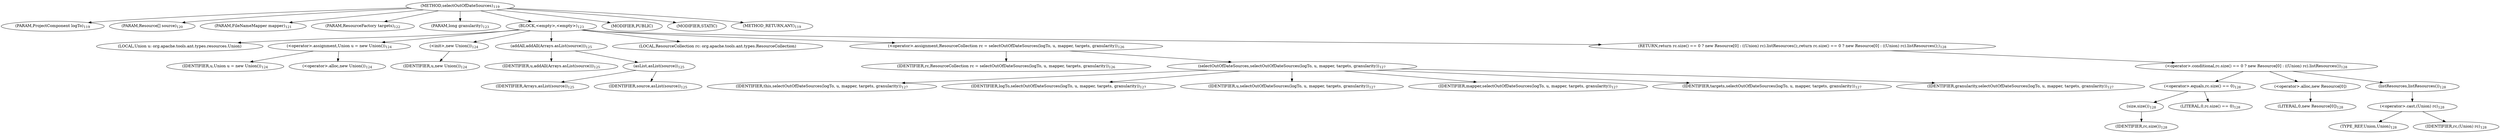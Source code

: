 digraph "selectOutOfDateSources" {  
"147" [label = <(METHOD,selectOutOfDateSources)<SUB>119</SUB>> ]
"148" [label = <(PARAM,ProjectComponent logTo)<SUB>119</SUB>> ]
"149" [label = <(PARAM,Resource[] source)<SUB>120</SUB>> ]
"150" [label = <(PARAM,FileNameMapper mapper)<SUB>121</SUB>> ]
"151" [label = <(PARAM,ResourceFactory targets)<SUB>122</SUB>> ]
"152" [label = <(PARAM,long granularity)<SUB>123</SUB>> ]
"153" [label = <(BLOCK,&lt;empty&gt;,&lt;empty&gt;)<SUB>123</SUB>> ]
"23" [label = <(LOCAL,Union u: org.apache.tools.ant.types.resources.Union)> ]
"154" [label = <(&lt;operator&gt;.assignment,Union u = new Union())<SUB>124</SUB>> ]
"155" [label = <(IDENTIFIER,u,Union u = new Union())<SUB>124</SUB>> ]
"156" [label = <(&lt;operator&gt;.alloc,new Union())<SUB>124</SUB>> ]
"157" [label = <(&lt;init&gt;,new Union())<SUB>124</SUB>> ]
"22" [label = <(IDENTIFIER,u,new Union())<SUB>124</SUB>> ]
"158" [label = <(addAll,addAll(Arrays.asList(source)))<SUB>125</SUB>> ]
"159" [label = <(IDENTIFIER,u,addAll(Arrays.asList(source)))<SUB>125</SUB>> ]
"160" [label = <(asList,asList(source))<SUB>125</SUB>> ]
"161" [label = <(IDENTIFIER,Arrays,asList(source))<SUB>125</SUB>> ]
"162" [label = <(IDENTIFIER,source,asList(source))<SUB>125</SUB>> ]
"163" [label = <(LOCAL,ResourceCollection rc: org.apache.tools.ant.types.ResourceCollection)> ]
"164" [label = <(&lt;operator&gt;.assignment,ResourceCollection rc = selectOutOfDateSources(logTo, u, mapper, targets, granularity))<SUB>126</SUB>> ]
"165" [label = <(IDENTIFIER,rc,ResourceCollection rc = selectOutOfDateSources(logTo, u, mapper, targets, granularity))<SUB>126</SUB>> ]
"166" [label = <(selectOutOfDateSources,selectOutOfDateSources(logTo, u, mapper, targets, granularity))<SUB>127</SUB>> ]
"167" [label = <(IDENTIFIER,this,selectOutOfDateSources(logTo, u, mapper, targets, granularity))<SUB>127</SUB>> ]
"168" [label = <(IDENTIFIER,logTo,selectOutOfDateSources(logTo, u, mapper, targets, granularity))<SUB>127</SUB>> ]
"169" [label = <(IDENTIFIER,u,selectOutOfDateSources(logTo, u, mapper, targets, granularity))<SUB>127</SUB>> ]
"170" [label = <(IDENTIFIER,mapper,selectOutOfDateSources(logTo, u, mapper, targets, granularity))<SUB>127</SUB>> ]
"171" [label = <(IDENTIFIER,targets,selectOutOfDateSources(logTo, u, mapper, targets, granularity))<SUB>127</SUB>> ]
"172" [label = <(IDENTIFIER,granularity,selectOutOfDateSources(logTo, u, mapper, targets, granularity))<SUB>127</SUB>> ]
"173" [label = <(RETURN,return rc.size() == 0 ? new Resource[0] : ((Union) rc).listResources();,return rc.size() == 0 ? new Resource[0] : ((Union) rc).listResources();)<SUB>128</SUB>> ]
"174" [label = <(&lt;operator&gt;.conditional,rc.size() == 0 ? new Resource[0] : ((Union) rc).listResources())<SUB>128</SUB>> ]
"175" [label = <(&lt;operator&gt;.equals,rc.size() == 0)<SUB>128</SUB>> ]
"176" [label = <(size,size())<SUB>128</SUB>> ]
"177" [label = <(IDENTIFIER,rc,size())<SUB>128</SUB>> ]
"178" [label = <(LITERAL,0,rc.size() == 0)<SUB>128</SUB>> ]
"179" [label = <(&lt;operator&gt;.alloc,new Resource[0])> ]
"180" [label = <(LITERAL,0,new Resource[0])<SUB>128</SUB>> ]
"181" [label = <(listResources,listResources())<SUB>128</SUB>> ]
"182" [label = <(&lt;operator&gt;.cast,(Union) rc)<SUB>128</SUB>> ]
"183" [label = <(TYPE_REF,Union,Union)<SUB>128</SUB>> ]
"184" [label = <(IDENTIFIER,rc,(Union) rc)<SUB>128</SUB>> ]
"185" [label = <(MODIFIER,PUBLIC)> ]
"186" [label = <(MODIFIER,STATIC)> ]
"187" [label = <(METHOD_RETURN,ANY)<SUB>119</SUB>> ]
  "147" -> "148" 
  "147" -> "149" 
  "147" -> "150" 
  "147" -> "151" 
  "147" -> "152" 
  "147" -> "153" 
  "147" -> "185" 
  "147" -> "186" 
  "147" -> "187" 
  "153" -> "23" 
  "153" -> "154" 
  "153" -> "157" 
  "153" -> "158" 
  "153" -> "163" 
  "153" -> "164" 
  "153" -> "173" 
  "154" -> "155" 
  "154" -> "156" 
  "157" -> "22" 
  "158" -> "159" 
  "158" -> "160" 
  "160" -> "161" 
  "160" -> "162" 
  "164" -> "165" 
  "164" -> "166" 
  "166" -> "167" 
  "166" -> "168" 
  "166" -> "169" 
  "166" -> "170" 
  "166" -> "171" 
  "166" -> "172" 
  "173" -> "174" 
  "174" -> "175" 
  "174" -> "179" 
  "174" -> "181" 
  "175" -> "176" 
  "175" -> "178" 
  "176" -> "177" 
  "179" -> "180" 
  "181" -> "182" 
  "182" -> "183" 
  "182" -> "184" 
}
